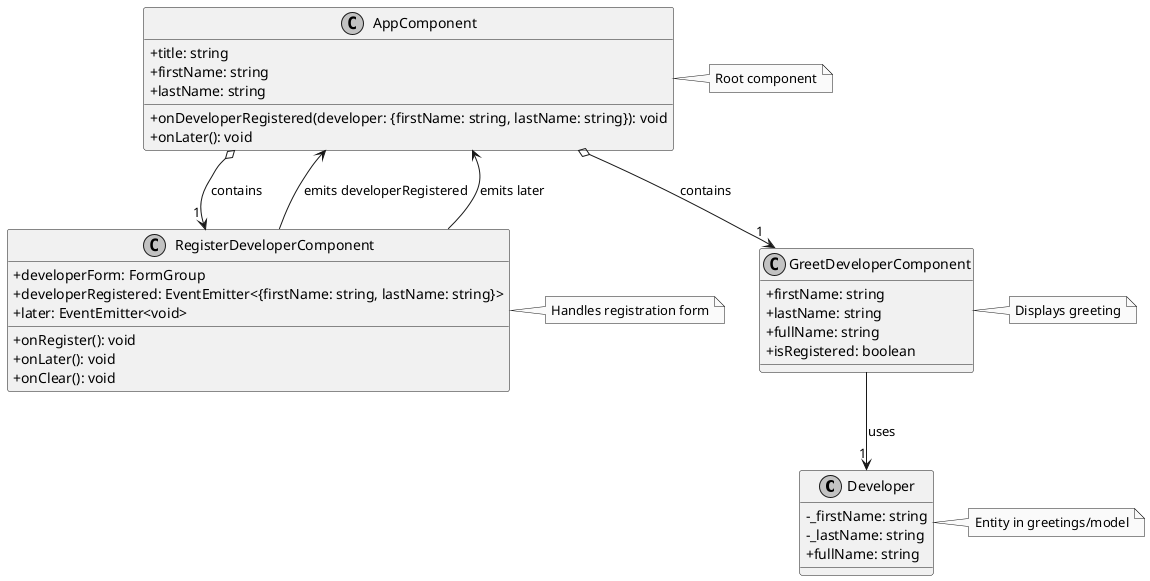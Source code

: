 @startuml
' Class Diagram for Hello Angular Developer

' Skin parameters for cleaner look
skinparam monochrome true
skinparam classAttributeIconSize 0

' Entities and Components
class Developer {
  -_firstName: string
  -_lastName: string
  +fullName: string
}

class AppComponent {
  +title: string
  +firstName: string
  +lastName: string
  +onDeveloperRegistered(developer: {firstName: string, lastName: string}): void
  +onLater(): void
}

class RegisterDeveloperComponent {
  +developerForm: FormGroup
  +developerRegistered: EventEmitter<{firstName: string, lastName: string}>
  +later: EventEmitter<void>
  +onRegister(): void
  +onLater(): void
  +onClear(): void
}

class GreetDeveloperComponent {
  +firstName: string
  +lastName: string
  +fullName: string
  +isRegistered: boolean
}

' Relationships
AppComponent o--> "1" RegisterDeveloperComponent : contains
AppComponent o--> "1" GreetDeveloperComponent : contains
RegisterDeveloperComponent --> AppComponent : emits developerRegistered
RegisterDeveloperComponent --> AppComponent : emits later
GreetDeveloperComponent --> "1" Developer : uses

' Notes
note right of Developer
  Entity in greetings/model
end note

note right of AppComponent
  Root component
end note

note right of RegisterDeveloperComponent
  Handles registration form
end note

note right of GreetDeveloperComponent
  Displays greeting
end note

@enduml

